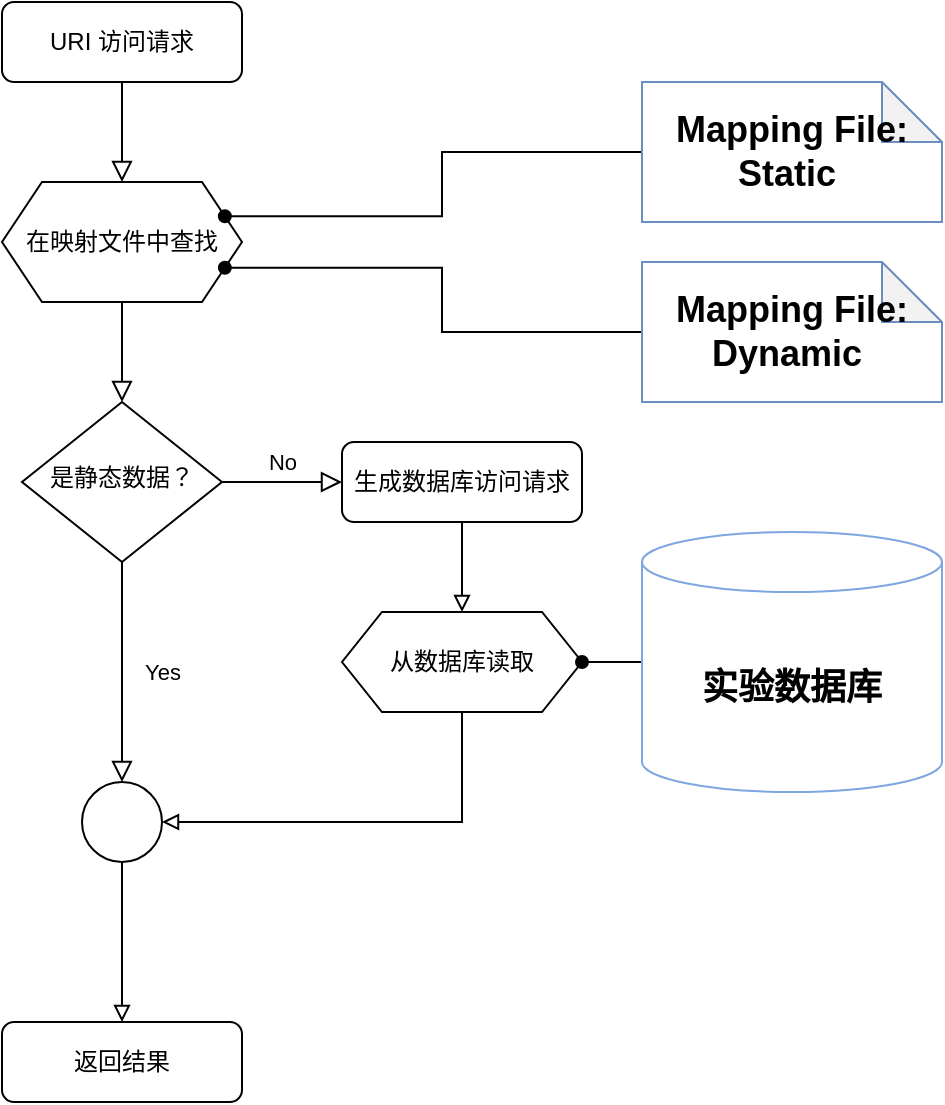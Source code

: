 <mxfile version="13.10.4" type="device"><diagram id="C5RBs43oDa-KdzZeNtuy" name="Page-1"><mxGraphModel dx="817" dy="771" grid="1" gridSize="10" guides="1" tooltips="1" connect="1" arrows="1" fold="1" page="1" pageScale="1" pageWidth="827" pageHeight="1169" math="0" shadow="0"><root><mxCell id="WIyWlLk6GJQsqaUBKTNV-0"/><mxCell id="WIyWlLk6GJQsqaUBKTNV-1" parent="WIyWlLk6GJQsqaUBKTNV-0"/><mxCell id="WIyWlLk6GJQsqaUBKTNV-2" value="" style="rounded=0;html=1;jettySize=auto;orthogonalLoop=1;fontSize=11;endArrow=block;endFill=0;endSize=8;strokeWidth=1;shadow=0;labelBackgroundColor=none;edgeStyle=orthogonalEdgeStyle;" parent="WIyWlLk6GJQsqaUBKTNV-1" source="WtoyMf9i9uEB_Kn0qFww-2" target="WIyWlLk6GJQsqaUBKTNV-6" edge="1"><mxGeometry relative="1" as="geometry"/></mxCell><mxCell id="WIyWlLk6GJQsqaUBKTNV-3" value="URI 访问请求" style="rounded=1;whiteSpace=wrap;html=1;fontSize=12;glass=0;strokeWidth=1;shadow=0;" parent="WIyWlLk6GJQsqaUBKTNV-1" vertex="1"><mxGeometry x="160" y="10" width="120" height="40" as="geometry"/></mxCell><mxCell id="WIyWlLk6GJQsqaUBKTNV-4" value="Yes" style="rounded=0;html=1;jettySize=auto;orthogonalLoop=1;fontSize=11;endArrow=block;endFill=0;endSize=8;strokeWidth=1;shadow=0;labelBackgroundColor=none;edgeStyle=orthogonalEdgeStyle;entryX=0.5;entryY=0;entryDx=0;entryDy=0;" parent="WIyWlLk6GJQsqaUBKTNV-1" source="WIyWlLk6GJQsqaUBKTNV-6" target="WtoyMf9i9uEB_Kn0qFww-6" edge="1"><mxGeometry y="20" relative="1" as="geometry"><mxPoint as="offset"/><mxPoint x="220" y="330" as="targetPoint"/></mxGeometry></mxCell><mxCell id="WIyWlLk6GJQsqaUBKTNV-5" value="No" style="edgeStyle=orthogonalEdgeStyle;rounded=0;html=1;jettySize=auto;orthogonalLoop=1;fontSize=11;endArrow=block;endFill=0;endSize=8;strokeWidth=1;shadow=0;labelBackgroundColor=none;" parent="WIyWlLk6GJQsqaUBKTNV-1" source="WIyWlLk6GJQsqaUBKTNV-6" target="WIyWlLk6GJQsqaUBKTNV-7" edge="1"><mxGeometry y="10" relative="1" as="geometry"><mxPoint as="offset"/></mxGeometry></mxCell><mxCell id="WIyWlLk6GJQsqaUBKTNV-6" value="是静态数据？" style="rhombus;whiteSpace=wrap;html=1;shadow=0;fontFamily=Helvetica;fontSize=12;align=center;strokeWidth=1;spacing=6;spacingTop=-4;" parent="WIyWlLk6GJQsqaUBKTNV-1" vertex="1"><mxGeometry x="170" y="210" width="100" height="80" as="geometry"/></mxCell><mxCell id="WtoyMf9i9uEB_Kn0qFww-14" style="edgeStyle=orthogonalEdgeStyle;rounded=0;orthogonalLoop=1;jettySize=auto;html=1;exitX=0.5;exitY=1;exitDx=0;exitDy=0;entryX=0.5;entryY=0;entryDx=0;entryDy=0;endArrow=block;endFill=0;" edge="1" parent="WIyWlLk6GJQsqaUBKTNV-1" source="WIyWlLk6GJQsqaUBKTNV-7" target="WtoyMf9i9uEB_Kn0qFww-12"><mxGeometry relative="1" as="geometry"/></mxCell><mxCell id="WIyWlLk6GJQsqaUBKTNV-7" value="生成数据库访问请求" style="rounded=1;whiteSpace=wrap;html=1;fontSize=12;glass=0;strokeWidth=1;shadow=0;" parent="WIyWlLk6GJQsqaUBKTNV-1" vertex="1"><mxGeometry x="330" y="230" width="120" height="40" as="geometry"/></mxCell><mxCell id="WIyWlLk6GJQsqaUBKTNV-11" value="返回结果" style="rounded=1;whiteSpace=wrap;html=1;fontSize=12;glass=0;strokeWidth=1;shadow=0;" parent="WIyWlLk6GJQsqaUBKTNV-1" vertex="1"><mxGeometry x="160" y="520" width="120" height="40" as="geometry"/></mxCell><mxCell id="WtoyMf9i9uEB_Kn0qFww-2" value="在映射文件中查找" style="shape=hexagon;perimeter=hexagonPerimeter2;whiteSpace=wrap;html=1;fixedSize=1;" vertex="1" parent="WIyWlLk6GJQsqaUBKTNV-1"><mxGeometry x="160" y="100" width="120" height="60" as="geometry"/></mxCell><mxCell id="WtoyMf9i9uEB_Kn0qFww-3" value="" style="rounded=0;html=1;jettySize=auto;orthogonalLoop=1;fontSize=11;endArrow=block;endFill=0;endSize=8;strokeWidth=1;shadow=0;labelBackgroundColor=none;edgeStyle=orthogonalEdgeStyle;" edge="1" parent="WIyWlLk6GJQsqaUBKTNV-1" source="WIyWlLk6GJQsqaUBKTNV-3" target="WtoyMf9i9uEB_Kn0qFww-2"><mxGeometry relative="1" as="geometry"><mxPoint x="220" y="50" as="sourcePoint"/><mxPoint x="220" y="210" as="targetPoint"/></mxGeometry></mxCell><mxCell id="WtoyMf9i9uEB_Kn0qFww-4" style="edgeStyle=orthogonalEdgeStyle;rounded=0;orthogonalLoop=1;jettySize=auto;html=1;exitX=0;exitY=0.5;exitDx=0;exitDy=0;exitPerimeter=0;entryX=1;entryY=0.25;entryDx=0;entryDy=0;endArrow=oval;endFill=1;" edge="1" parent="WIyWlLk6GJQsqaUBKTNV-1" source="WtoyMf9i9uEB_Kn0qFww-0" target="WtoyMf9i9uEB_Kn0qFww-2"><mxGeometry relative="1" as="geometry"/></mxCell><mxCell id="WtoyMf9i9uEB_Kn0qFww-0" value="&lt;font style=&quot;font-size: 18px&quot;&gt;&lt;b&gt;Mapping File: Static&amp;nbsp;&lt;/b&gt;&lt;/font&gt;" style="shape=note;whiteSpace=wrap;html=1;backgroundOutline=1;darkOpacity=0.05;strokeColor=#6c8ebf;fillColor=none;" vertex="1" parent="WIyWlLk6GJQsqaUBKTNV-1"><mxGeometry x="480" y="50" width="150" height="70" as="geometry"/></mxCell><mxCell id="WtoyMf9i9uEB_Kn0qFww-5" style="edgeStyle=orthogonalEdgeStyle;rounded=0;orthogonalLoop=1;jettySize=auto;html=1;exitX=0;exitY=0.5;exitDx=0;exitDy=0;exitPerimeter=0;entryX=1;entryY=0.75;entryDx=0;entryDy=0;endArrow=oval;endFill=1;" edge="1" parent="WIyWlLk6GJQsqaUBKTNV-1" source="WtoyMf9i9uEB_Kn0qFww-1" target="WtoyMf9i9uEB_Kn0qFww-2"><mxGeometry relative="1" as="geometry"/></mxCell><mxCell id="WtoyMf9i9uEB_Kn0qFww-1" value="&lt;b&gt;&lt;font style=&quot;font-size: 18px&quot;&gt;Mapping File: Dynamic&amp;nbsp;&lt;/font&gt;&lt;/b&gt;" style="shape=note;whiteSpace=wrap;html=1;backgroundOutline=1;darkOpacity=0.05;strokeColor=#6c8ebf;fillColor=none;" vertex="1" parent="WIyWlLk6GJQsqaUBKTNV-1"><mxGeometry x="480" y="140" width="150" height="70" as="geometry"/></mxCell><mxCell id="WtoyMf9i9uEB_Kn0qFww-9" style="edgeStyle=orthogonalEdgeStyle;rounded=0;orthogonalLoop=1;jettySize=auto;html=1;exitX=0.5;exitY=1;exitDx=0;exitDy=0;entryX=0.5;entryY=0;entryDx=0;entryDy=0;endArrow=block;endFill=0;" edge="1" parent="WIyWlLk6GJQsqaUBKTNV-1" source="WtoyMf9i9uEB_Kn0qFww-6" target="WIyWlLk6GJQsqaUBKTNV-11"><mxGeometry relative="1" as="geometry"/></mxCell><mxCell id="WtoyMf9i9uEB_Kn0qFww-6" value="" style="ellipse;whiteSpace=wrap;html=1;aspect=fixed;" vertex="1" parent="WIyWlLk6GJQsqaUBKTNV-1"><mxGeometry x="200" y="400" width="40" height="40" as="geometry"/></mxCell><mxCell id="WtoyMf9i9uEB_Kn0qFww-13" style="edgeStyle=orthogonalEdgeStyle;rounded=0;orthogonalLoop=1;jettySize=auto;html=1;exitX=0;exitY=0.5;exitDx=0;exitDy=0;exitPerimeter=0;entryX=1;entryY=0.5;entryDx=0;entryDy=0;endArrow=oval;endFill=1;" edge="1" parent="WIyWlLk6GJQsqaUBKTNV-1" source="WtoyMf9i9uEB_Kn0qFww-10" target="WtoyMf9i9uEB_Kn0qFww-12"><mxGeometry relative="1" as="geometry"/></mxCell><mxCell id="WtoyMf9i9uEB_Kn0qFww-10" value="&lt;font style=&quot;font-size: 18px&quot;&gt;&lt;b&gt;实验数据库&lt;/b&gt;&lt;/font&gt;" style="shape=cylinder3;whiteSpace=wrap;html=1;boundedLbl=1;backgroundOutline=1;size=15;fillColor=none;strokeColor=#7EA6E0;" vertex="1" parent="WIyWlLk6GJQsqaUBKTNV-1"><mxGeometry x="480" y="275" width="150" height="130" as="geometry"/></mxCell><mxCell id="WtoyMf9i9uEB_Kn0qFww-15" style="edgeStyle=orthogonalEdgeStyle;rounded=0;orthogonalLoop=1;jettySize=auto;html=1;exitX=0.5;exitY=1;exitDx=0;exitDy=0;entryX=1;entryY=0.5;entryDx=0;entryDy=0;endArrow=block;endFill=0;" edge="1" parent="WIyWlLk6GJQsqaUBKTNV-1" source="WtoyMf9i9uEB_Kn0qFww-12" target="WtoyMf9i9uEB_Kn0qFww-6"><mxGeometry relative="1" as="geometry"/></mxCell><mxCell id="WtoyMf9i9uEB_Kn0qFww-12" value="从数据库读取" style="shape=hexagon;perimeter=hexagonPerimeter2;whiteSpace=wrap;html=1;fixedSize=1;fillColor=none;" vertex="1" parent="WIyWlLk6GJQsqaUBKTNV-1"><mxGeometry x="330" y="315" width="120" height="50" as="geometry"/></mxCell></root></mxGraphModel></diagram></mxfile>